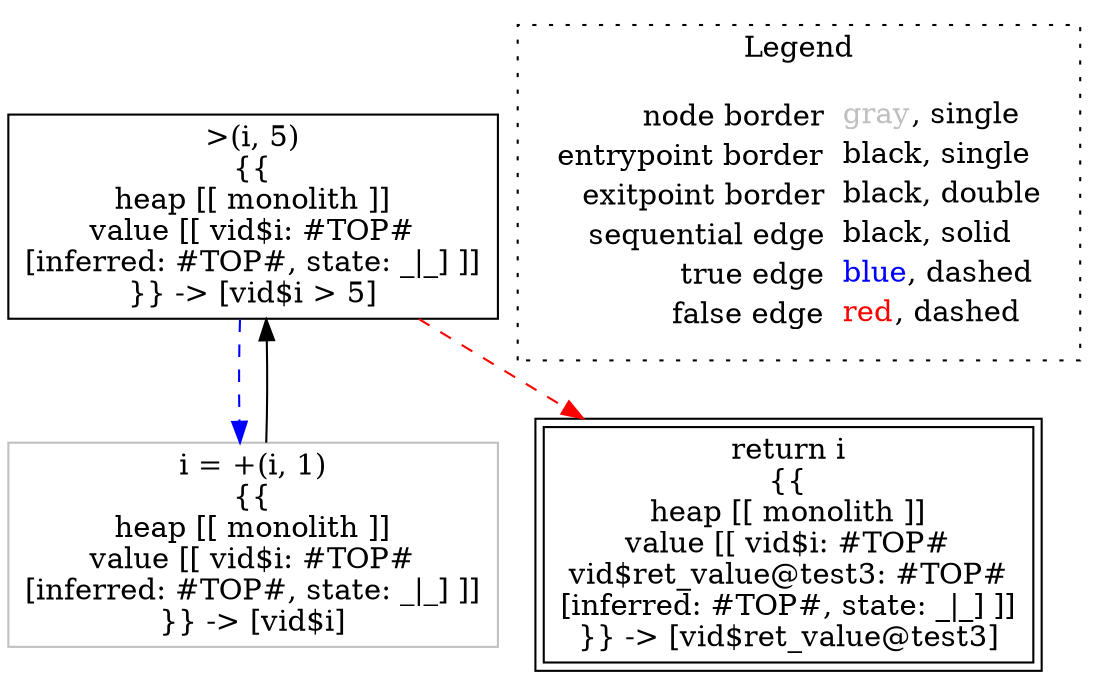 digraph {
	"node0" [shape="rect",color="black",label=<&gt;(i, 5)<BR/>{{<BR/>heap [[ monolith ]]<BR/>value [[ vid$i: #TOP#<BR/>[inferred: #TOP#, state: _|_] ]]<BR/>}} -&gt; [vid$i &gt; 5]>];
	"node1" [shape="rect",color="gray",label=<i = +(i, 1)<BR/>{{<BR/>heap [[ monolith ]]<BR/>value [[ vid$i: #TOP#<BR/>[inferred: #TOP#, state: _|_] ]]<BR/>}} -&gt; [vid$i]>];
	"node2" [shape="rect",color="black",peripheries="2",label=<return i<BR/>{{<BR/>heap [[ monolith ]]<BR/>value [[ vid$i: #TOP#<BR/>vid$ret_value@test3: #TOP#<BR/>[inferred: #TOP#, state: _|_] ]]<BR/>}} -&gt; [vid$ret_value@test3]>];
	"node0" -> "node1" [color="blue",style="dashed"];
	"node0" -> "node2" [color="red",style="dashed"];
	"node1" -> "node0" [color="black"];
subgraph cluster_legend {
	label="Legend";
	style=dotted;
	node [shape=plaintext];
	"legend" [label=<<table border="0" cellpadding="2" cellspacing="0" cellborder="0"><tr><td align="right">node border&nbsp;</td><td align="left"><font color="gray">gray</font>, single</td></tr><tr><td align="right">entrypoint border&nbsp;</td><td align="left"><font color="black">black</font>, single</td></tr><tr><td align="right">exitpoint border&nbsp;</td><td align="left"><font color="black">black</font>, double</td></tr><tr><td align="right">sequential edge&nbsp;</td><td align="left"><font color="black">black</font>, solid</td></tr><tr><td align="right">true edge&nbsp;</td><td align="left"><font color="blue">blue</font>, dashed</td></tr><tr><td align="right">false edge&nbsp;</td><td align="left"><font color="red">red</font>, dashed</td></tr></table>>];
}

}

